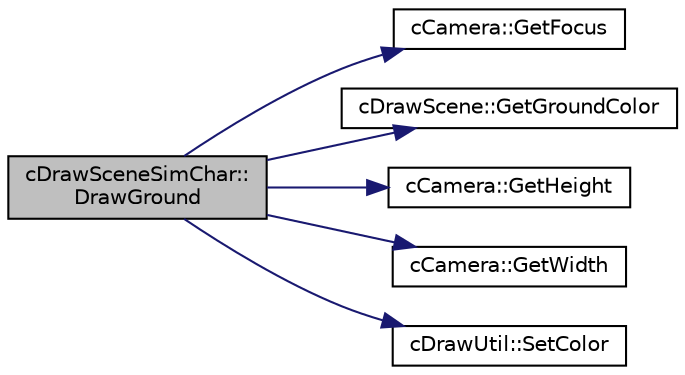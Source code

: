 digraph "cDrawSceneSimChar::DrawGround"
{
 // LATEX_PDF_SIZE
  edge [fontname="Helvetica",fontsize="10",labelfontname="Helvetica",labelfontsize="10"];
  node [fontname="Helvetica",fontsize="10",shape=record];
  rankdir="LR";
  Node1 [label="cDrawSceneSimChar::\lDrawGround",height=0.2,width=0.4,color="black", fillcolor="grey75", style="filled", fontcolor="black",tooltip=" "];
  Node1 -> Node2 [color="midnightblue",fontsize="10",style="solid",fontname="Helvetica"];
  Node2 [label="cCamera::GetFocus",height=0.2,width=0.4,color="black", fillcolor="white", style="filled",URL="$classc_camera.html#a0aa751bcd1e56af7c9ce41fd9ee297e1",tooltip=" "];
  Node1 -> Node3 [color="midnightblue",fontsize="10",style="solid",fontname="Helvetica"];
  Node3 [label="cDrawScene::GetGroundColor",height=0.2,width=0.4,color="black", fillcolor="white", style="filled",URL="$classc_draw_scene.html#a5c17f8233b9d42609d4a607dee1bd0fd",tooltip=" "];
  Node1 -> Node4 [color="midnightblue",fontsize="10",style="solid",fontname="Helvetica"];
  Node4 [label="cCamera::GetHeight",height=0.2,width=0.4,color="black", fillcolor="white", style="filled",URL="$classc_camera.html#aa919c339ff1ddcba1d9e82196674f1a5",tooltip=" "];
  Node1 -> Node5 [color="midnightblue",fontsize="10",style="solid",fontname="Helvetica"];
  Node5 [label="cCamera::GetWidth",height=0.2,width=0.4,color="black", fillcolor="white", style="filled",URL="$classc_camera.html#ae7dfa3e815f4ddd27b2cb32203b65f21",tooltip=" "];
  Node1 -> Node6 [color="midnightblue",fontsize="10",style="solid",fontname="Helvetica"];
  Node6 [label="cDrawUtil::SetColor",height=0.2,width=0.4,color="black", fillcolor="white", style="filled",URL="$classc_draw_util.html#a4b68878bee6cbfe53db7dc6bb9e16f70",tooltip=" "];
}
